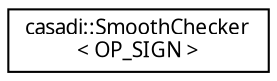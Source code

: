 digraph "Graphical Class Hierarchy"
{
  edge [fontname="FreeSans.ttf",fontsize="10",labelfontname="FreeSans.ttf",labelfontsize="10"];
  node [fontname="FreeSans.ttf",fontsize="10",shape=record];
  rankdir="LR";
  Node1 [label="casadi::SmoothChecker\l\< OP_SIGN \>",height=0.2,width=0.4,color="black", fillcolor="white", style="filled",URL="$d4/d3d/structcasadi_1_1SmoothChecker_3_01OP__SIGN_01_4.html"];
}
